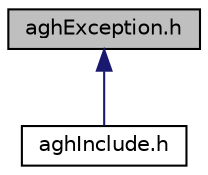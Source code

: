 digraph "aghException.h"
{
  edge [fontname="Helvetica",fontsize="10",labelfontname="Helvetica",labelfontsize="10"];
  node [fontname="Helvetica",fontsize="10",shape=record];
  Node1 [label="aghException.h",height=0.2,width=0.4,color="black", fillcolor="grey75", style="filled" fontcolor="black"];
  Node1 -> Node2 [dir="back",color="midnightblue",fontsize="10",style="solid"];
  Node2 [label="aghInclude.h",height=0.2,width=0.4,color="black", fillcolor="white", style="filled",URL="$aghInclude_8h.html",tooltip="Plik gdzie dołączamy pliki (inkludujemy) "];
}

